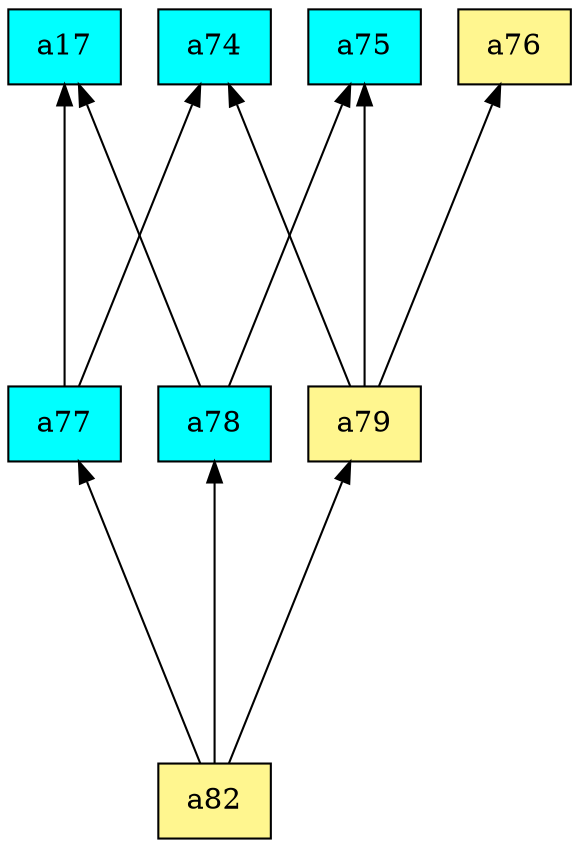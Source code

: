 digraph G {
rankdir=BT;ranksep="2.0";
"a82" [shape=record,fillcolor=khaki1,style=filled,label="{a82}"];
"a74" [shape=record,fillcolor=cyan,style=filled,label="{a74}"];
"a75" [shape=record,fillcolor=cyan,style=filled,label="{a75}"];
"a79" [shape=record,fillcolor=khaki1,style=filled,label="{a79}"];
"a78" [shape=record,fillcolor=cyan,style=filled,label="{a78}"];
"a17" [shape=record,fillcolor=cyan,style=filled,label="{a17}"];
"a77" [shape=record,fillcolor=cyan,style=filled,label="{a77}"];
"a76" [shape=record,fillcolor=khaki1,style=filled,label="{a76}"];
"a82" -> "a78"
"a82" -> "a79"
"a82" -> "a77"
"a79" -> "a75"
"a79" -> "a74"
"a79" -> "a76"
"a78" -> "a75"
"a78" -> "a17"
"a77" -> "a74"
"a77" -> "a17"
}